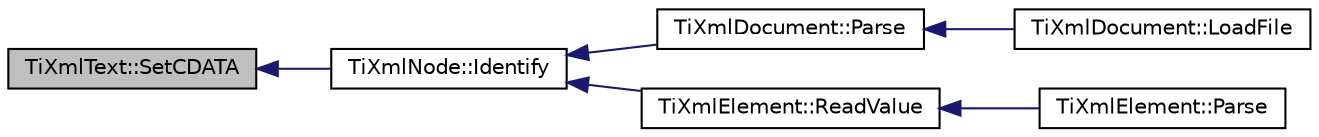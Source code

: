 digraph "TiXmlText::SetCDATA"
{
  edge [fontname="Helvetica",fontsize="10",labelfontname="Helvetica",labelfontsize="10"];
  node [fontname="Helvetica",fontsize="10",shape=record];
  rankdir="LR";
  Node1 [label="TiXmlText::SetCDATA",height=0.2,width=0.4,color="black", fillcolor="grey75", style="filled" fontcolor="black"];
  Node1 -> Node2 [dir="back",color="midnightblue",fontsize="10",style="solid",fontname="Helvetica"];
  Node2 [label="TiXmlNode::Identify",height=0.2,width=0.4,color="black", fillcolor="white", style="filled",URL="$class_ti_xml_node.html#ac1e3a8e7578be463b04617786120c2bb"];
  Node2 -> Node3 [dir="back",color="midnightblue",fontsize="10",style="solid",fontname="Helvetica"];
  Node3 [label="TiXmlDocument::Parse",height=0.2,width=0.4,color="black", fillcolor="white", style="filled",URL="$class_ti_xml_document.html#a789ad2f06f93d52bdb5570b2f3670289"];
  Node3 -> Node4 [dir="back",color="midnightblue",fontsize="10",style="solid",fontname="Helvetica"];
  Node4 [label="TiXmlDocument::LoadFile",height=0.2,width=0.4,color="black", fillcolor="white", style="filled",URL="$class_ti_xml_document.html#a41f6fe7200864d1dca663d230caf8db6"];
  Node2 -> Node5 [dir="back",color="midnightblue",fontsize="10",style="solid",fontname="Helvetica"];
  Node5 [label="TiXmlElement::ReadValue",height=0.2,width=0.4,color="black", fillcolor="white", style="filled",URL="$class_ti_xml_element.html#ac786bce103042d3837c4cc2ff6967d41"];
  Node5 -> Node6 [dir="back",color="midnightblue",fontsize="10",style="solid",fontname="Helvetica"];
  Node6 [label="TiXmlElement::Parse",height=0.2,width=0.4,color="black", fillcolor="white", style="filled",URL="$class_ti_xml_element.html#af95c9165159fd9dfdcc5b894a3fcf85b"];
}
